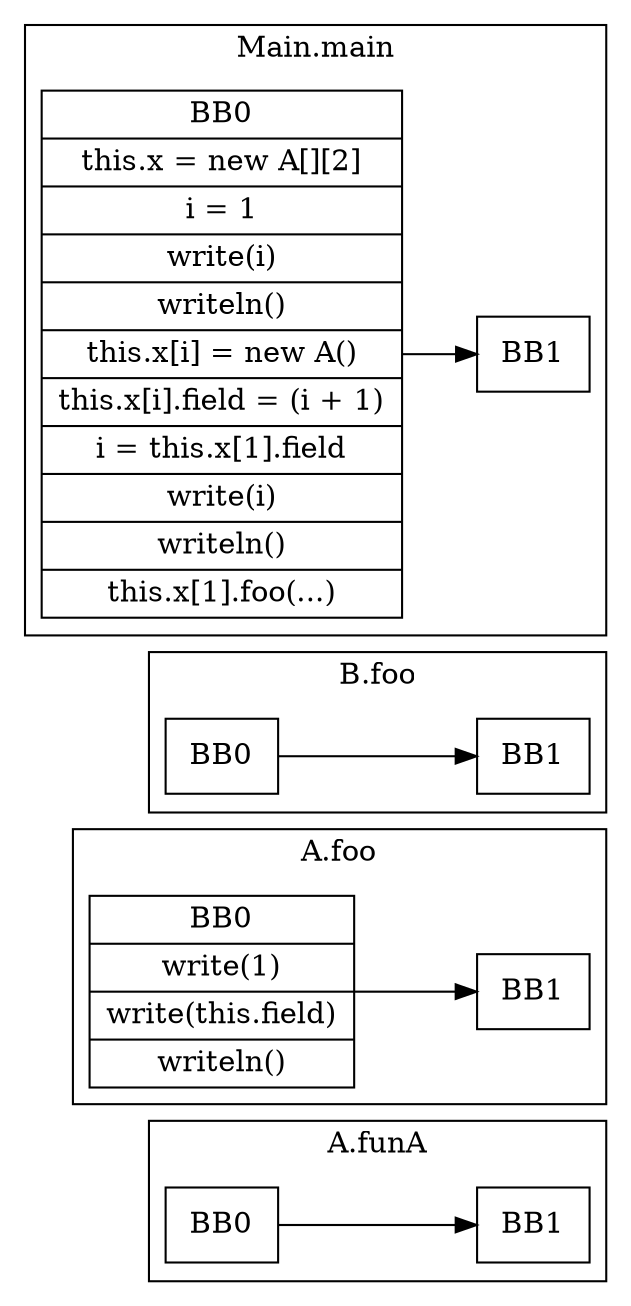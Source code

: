 digraph G {
  graph [ rankdir = "LR" ];
  subgraph cluster_0 {
    label = "A.funA"
    M0_BB0 [
      shape="record"
      label="BB0"
    ];
    M0_BB0 -> M0_BB1;
    M0_BB1 [
      shape="record"
      label="BB1"
    ];
  }
  subgraph cluster_1 {
    label = "A.foo"
    M1_BB0 [
      shape="record"
      label="BB0|write(1)|write(this.field)|writeln()"
    ];
    M1_BB0 -> M1_BB1;
    M1_BB1 [
      shape="record"
      label="BB1"
    ];
  }
  subgraph cluster_2 {
    label = "B.foo"
    M2_BB0 [
      shape="record"
      label="BB0"
    ];
    M2_BB0 -> M2_BB1;
    M2_BB1 [
      shape="record"
      label="BB1"
    ];
  }
  subgraph cluster_3 {
    label = "Main.main"
    M3_BB0 [
      shape="record"
      label="BB0|this.x = new A[][2]|i = 1|write(i)|writeln()|this.x[i] = new A()|this.x[i].field = (i + 1)|i = this.x[1].field|write(i)|writeln()|this.x[1].foo(...)"
    ];
    M3_BB0 -> M3_BB1;
    M3_BB1 [
      shape="record"
      label="BB1"
    ];
  }
}
